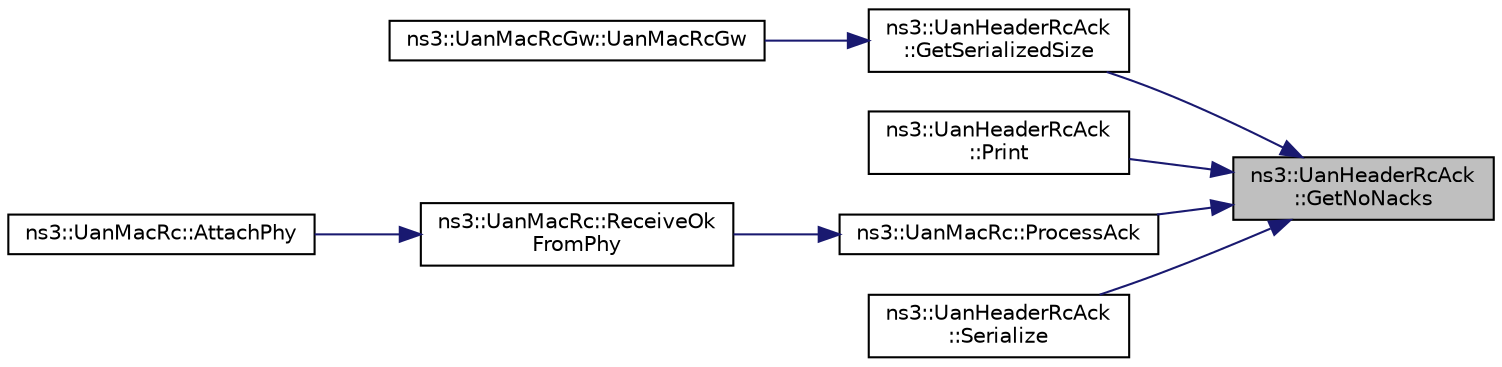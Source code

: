 digraph "ns3::UanHeaderRcAck::GetNoNacks"
{
 // LATEX_PDF_SIZE
  edge [fontname="Helvetica",fontsize="10",labelfontname="Helvetica",labelfontsize="10"];
  node [fontname="Helvetica",fontsize="10",shape=record];
  rankdir="RL";
  Node1 [label="ns3::UanHeaderRcAck\l::GetNoNacks",height=0.2,width=0.4,color="black", fillcolor="grey75", style="filled", fontcolor="black",tooltip="Get the number of data frames being NACKed."];
  Node1 -> Node2 [dir="back",color="midnightblue",fontsize="10",style="solid",fontname="Helvetica"];
  Node2 [label="ns3::UanHeaderRcAck\l::GetSerializedSize",height=0.2,width=0.4,color="black", fillcolor="white", style="filled",URL="$classns3_1_1_uan_header_rc_ack.html#a7ba4a953abc792e27ce5570fd5cdbab3",tooltip=" "];
  Node2 -> Node3 [dir="back",color="midnightblue",fontsize="10",style="solid",fontname="Helvetica"];
  Node3 [label="ns3::UanMacRcGw::UanMacRcGw",height=0.2,width=0.4,color="black", fillcolor="white", style="filled",URL="$classns3_1_1_uan_mac_rc_gw.html#a299426e341f023ae7bde2f62e4269d90",tooltip="Constructor."];
  Node1 -> Node4 [dir="back",color="midnightblue",fontsize="10",style="solid",fontname="Helvetica"];
  Node4 [label="ns3::UanHeaderRcAck\l::Print",height=0.2,width=0.4,color="black", fillcolor="white", style="filled",URL="$classns3_1_1_uan_header_rc_ack.html#abbffa21295f8e48ebf40f1641bb2d6ad",tooltip=" "];
  Node1 -> Node5 [dir="back",color="midnightblue",fontsize="10",style="solid",fontname="Helvetica"];
  Node5 [label="ns3::UanMacRc::ProcessAck",height=0.2,width=0.4,color="black", fillcolor="white", style="filled",URL="$classns3_1_1_uan_mac_rc.html#a9c52fc366178533ec87fa9677c6c7f97",tooltip="Process a received ACK."];
  Node5 -> Node6 [dir="back",color="midnightblue",fontsize="10",style="solid",fontname="Helvetica"];
  Node6 [label="ns3::UanMacRc::ReceiveOk\lFromPhy",height=0.2,width=0.4,color="black", fillcolor="white", style="filled",URL="$classns3_1_1_uan_mac_rc.html#a04c4b6db8819b20151c8009553dbcd16",tooltip="PHY receive ok Callback."];
  Node6 -> Node7 [dir="back",color="midnightblue",fontsize="10",style="solid",fontname="Helvetica"];
  Node7 [label="ns3::UanMacRc::AttachPhy",height=0.2,width=0.4,color="black", fillcolor="white", style="filled",URL="$classns3_1_1_uan_mac_rc.html#a389dcb7e687df088a34ac894e8637482",tooltip="Attach PHY layer to this MAC."];
  Node1 -> Node8 [dir="back",color="midnightblue",fontsize="10",style="solid",fontname="Helvetica"];
  Node8 [label="ns3::UanHeaderRcAck\l::Serialize",height=0.2,width=0.4,color="black", fillcolor="white", style="filled",URL="$classns3_1_1_uan_header_rc_ack.html#a1be29a47c49b9c3e1d1955f6339b4b9f",tooltip=" "];
}

